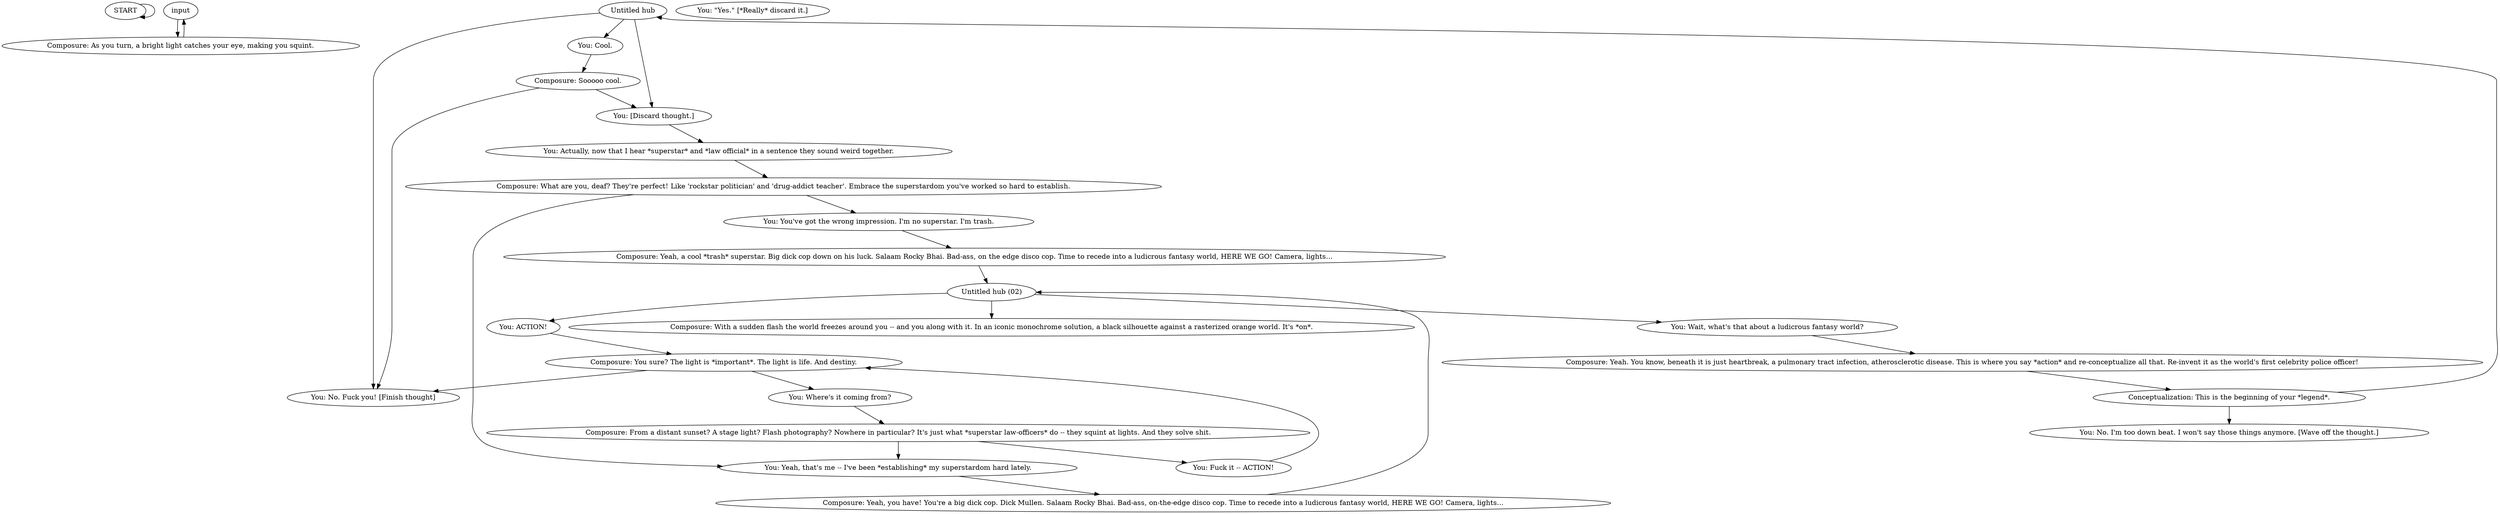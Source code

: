 # THOUGHT / SUPERSTAR COP
# Composure confirms that you're a Superstar Cop.
# ==================================================
digraph G {
	  0 [label="START"];
	  1 [label="input"];
	  2 [label="Untitled hub"];
	  3 [label="You: No. I'm too down beat. I won't say those things anymore. [Wave off the thought.]"];
	  4 [label="You: Fuck it -- ACTION!"];
	  5 [label="You: Actually, now that I hear *superstar* and *law official* in a sentence they sound weird together."];
	  6 [label="Composure: You sure? The light is *important*. The light is life. And destiny."];
	  7 [label="Composure: With a sudden flash the world freezes around you -- and you along with it. In an iconic monochrome solution, a black silhouette against a rasterized orange world. It's *on*."];
	  8 [label="You: No. Fuck you! [Finish thought]"];
	  9 [label="You: Where's it coming from?"];
	  10 [label="You: \"Yes.\" [*Really* discard it.]"];
	  11 [label="Composure: Sooooo cool."];
	  12 [label="Composure: Yeah, you have! You're a big dick cop. Dick Mullen. Salaam Rocky Bhai. Bad-ass, on-the-edge disco cop. Time to recede into a ludicrous fantasy world, HERE WE GO! Camera, lights..."];
	  13 [label="You: You've got the wrong impression. I'm no superstar. I'm trash."];
	  14 [label="Conceptualization: This is the beginning of your *legend*."];
	  15 [label="Composure: From a distant sunset? A stage light? Flash photography? Nowhere in particular? It's just what *superstar law-officers* do -- they squint at lights. And they solve shit."];
	  16 [label="You: Wait, what's that about a ludicrous fantasy world?"];
	  17 [label="Composure: As you turn, a bright light catches your eye, making you squint."];
	  18 [label="You: Yeah, that's me -- I've been *establishing* my superstardom hard lately."];
	  19 [label="You: [Discard thought.]"];
	  20 [label="Composure: What are you, deaf? They're perfect! Like 'rockstar politician' and 'drug-addict teacher'. Embrace the superstardom you've worked so hard to establish."];
	  21 [label="Composure: Yeah. You know, beneath it is just heartbreak, a pulmonary tract infection, atherosclerotic disease. This is where you say *action* and re-conceptualize all that. Re-invent it as the world's first celebrity police officer!"];
	  22 [label="You: Cool."];
	  23 [label="Composure: Yeah, a cool *trash* superstar. Big dick cop down on his luck. Salaam Rocky Bhai. Bad-ass, on the edge disco cop. Time to recede into a ludicrous fantasy world, HERE WE GO! Camera, lights..."];
	  24 [label="Untitled hub (02)"];
	  25 [label="You: ACTION!"];
	  0 -> 0
	  1 -> 17
	  2 -> 8
	  2 -> 19
	  2 -> 22
	  4 -> 6
	  5 -> 20
	  6 -> 8
	  6 -> 9
	  9 -> 15
	  11 -> 8
	  11 -> 19
	  12 -> 24
	  13 -> 23
	  14 -> 2
	  14 -> 3
	  15 -> 18
	  15 -> 4
	  16 -> 21
	  17 -> 1
	  18 -> 12
	  19 -> 5
	  20 -> 18
	  20 -> 13
	  21 -> 14
	  22 -> 11
	  23 -> 24
	  24 -> 16
	  24 -> 25
	  24 -> 7
	  25 -> 6
}

